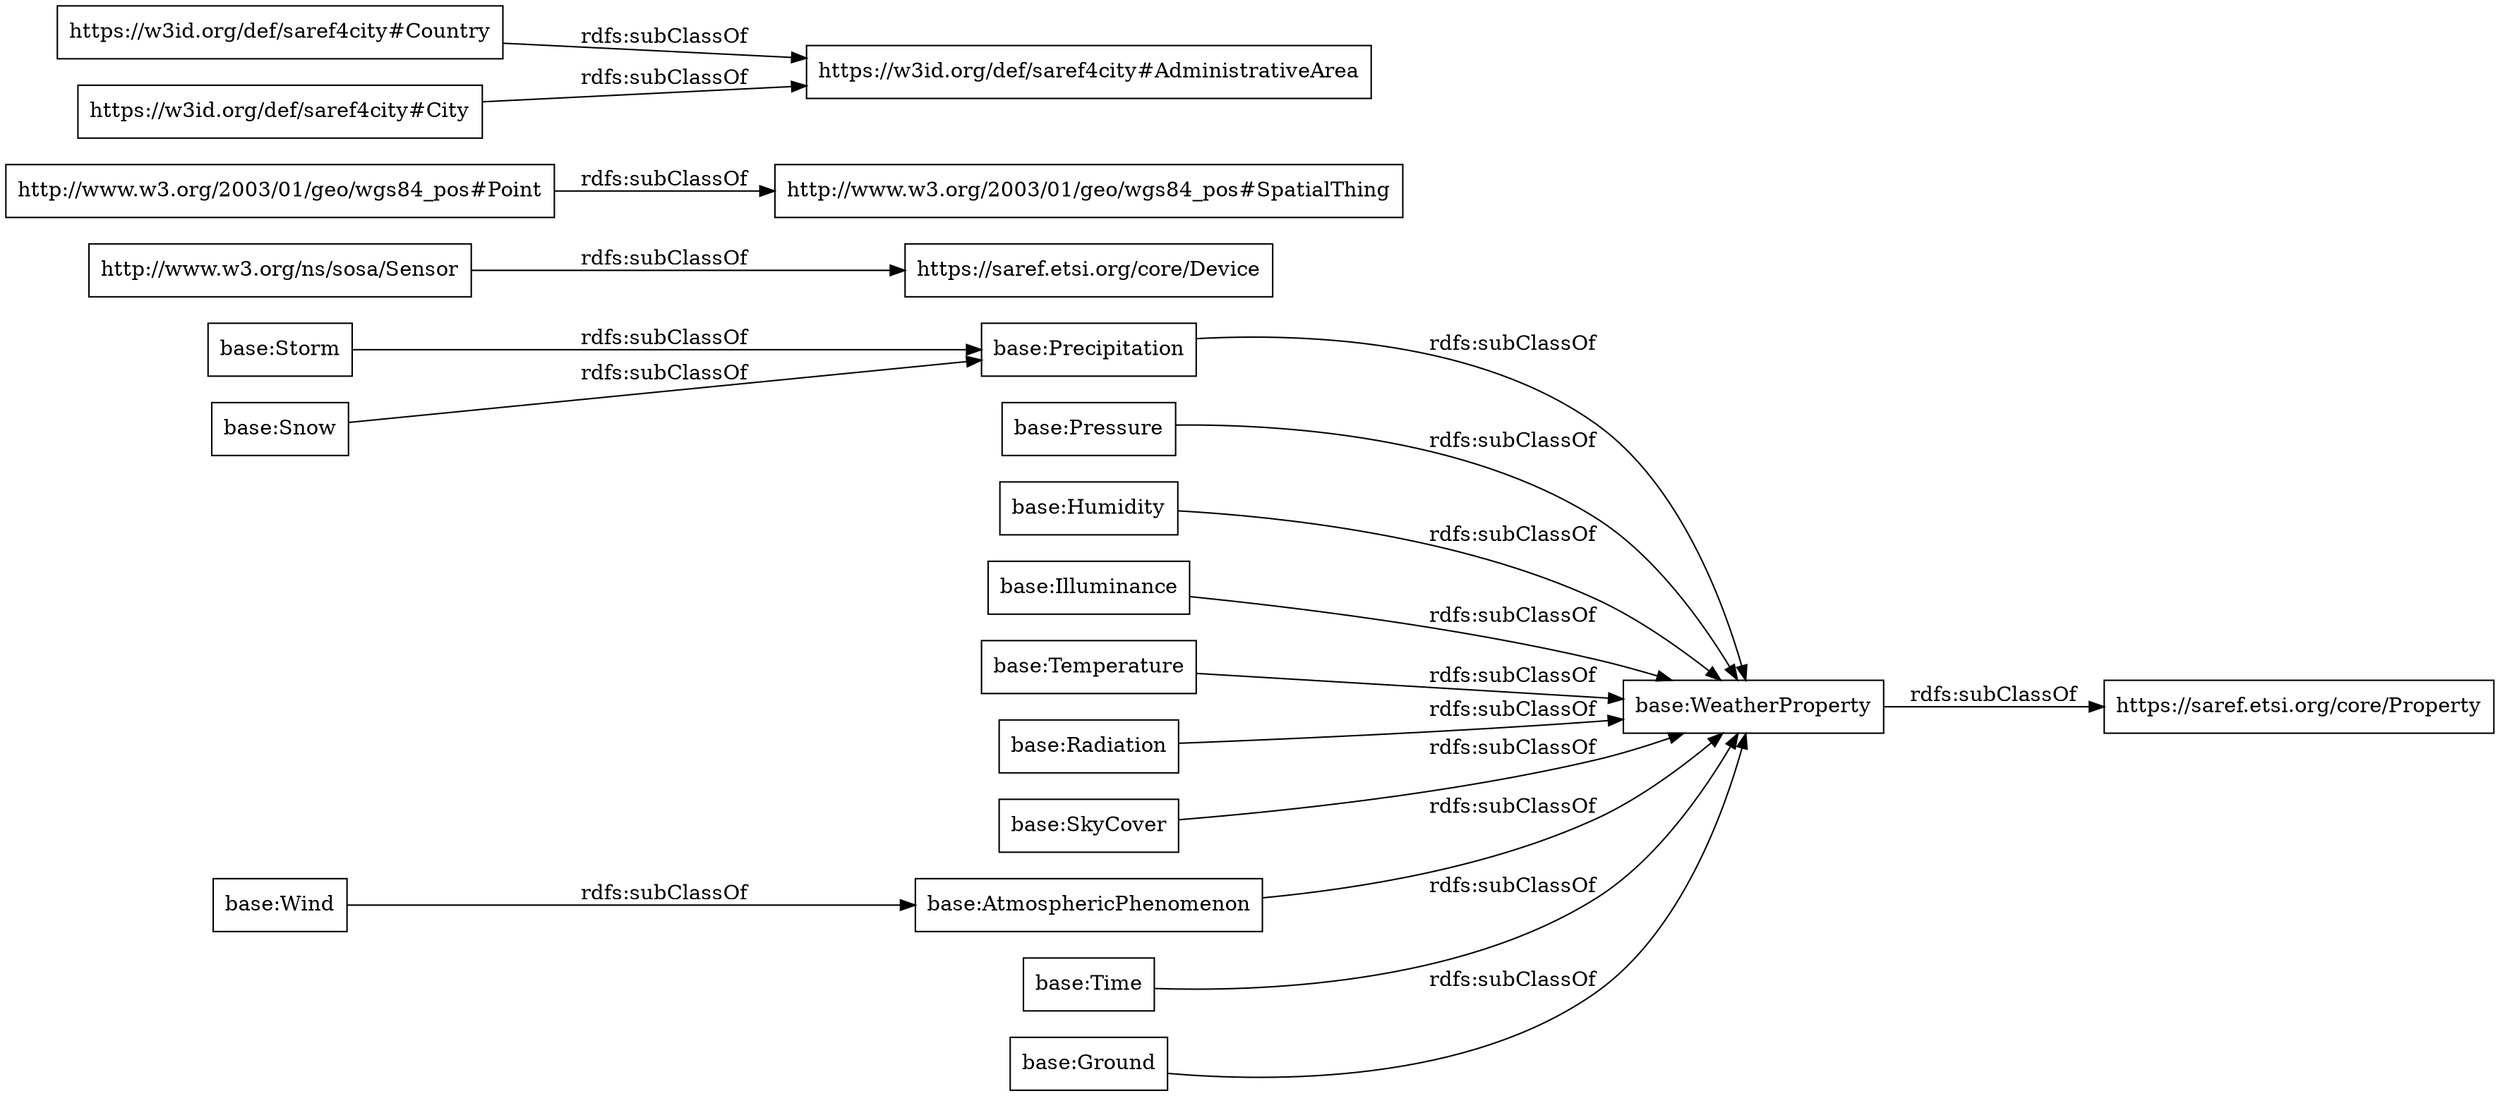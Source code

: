 digraph ar2dtool_diagram { 
rankdir=LR;
size="1000"
node [shape = rectangle, color="black"]; "base:Snow" "base:Pressure" "base:Humidity" "https://saref.etsi.org/core/Device" "base:Illuminance" "base:Temperature" "base:WeatherProperty" "base:Radiation" "base:SkyCover" "http://www.w3.org/2003/01/geo/wgs84_pos#SpatialThing" "base:AtmosphericPhenomenon" "https://w3id.org/def/saref4city#Country" "https://w3id.org/def/saref4city#AdministrativeArea" "base:Storm" "base:Time" "base:Ground" "http://www.w3.org/ns/sosa/Sensor" "https://saref.etsi.org/core/Property" "https://w3id.org/def/saref4city#City" "http://www.w3.org/2003/01/geo/wgs84_pos#Point" "base:Wind" "base:Precipitation" ; /*classes style*/
	"base:WeatherProperty" -> "https://saref.etsi.org/core/Property" [ label = "rdfs:subClassOf" ];
	"base:Illuminance" -> "base:WeatherProperty" [ label = "rdfs:subClassOf" ];
	"base:SkyCover" -> "base:WeatherProperty" [ label = "rdfs:subClassOf" ];
	"base:Time" -> "base:WeatherProperty" [ label = "rdfs:subClassOf" ];
	"base:Radiation" -> "base:WeatherProperty" [ label = "rdfs:subClassOf" ];
	"base:Wind" -> "base:AtmosphericPhenomenon" [ label = "rdfs:subClassOf" ];
	"base:Pressure" -> "base:WeatherProperty" [ label = "rdfs:subClassOf" ];
	"http://www.w3.org/2003/01/geo/wgs84_pos#Point" -> "http://www.w3.org/2003/01/geo/wgs84_pos#SpatialThing" [ label = "rdfs:subClassOf" ];
	"https://w3id.org/def/saref4city#City" -> "https://w3id.org/def/saref4city#AdministrativeArea" [ label = "rdfs:subClassOf" ];
	"base:Temperature" -> "base:WeatherProperty" [ label = "rdfs:subClassOf" ];
	"base:Snow" -> "base:Precipitation" [ label = "rdfs:subClassOf" ];
	"base:Precipitation" -> "base:WeatherProperty" [ label = "rdfs:subClassOf" ];
	"base:Ground" -> "base:WeatherProperty" [ label = "rdfs:subClassOf" ];
	"http://www.w3.org/ns/sosa/Sensor" -> "https://saref.etsi.org/core/Device" [ label = "rdfs:subClassOf" ];
	"base:AtmosphericPhenomenon" -> "base:WeatherProperty" [ label = "rdfs:subClassOf" ];
	"base:Storm" -> "base:Precipitation" [ label = "rdfs:subClassOf" ];
	"base:Humidity" -> "base:WeatherProperty" [ label = "rdfs:subClassOf" ];
	"https://w3id.org/def/saref4city#Country" -> "https://w3id.org/def/saref4city#AdministrativeArea" [ label = "rdfs:subClassOf" ];

}
